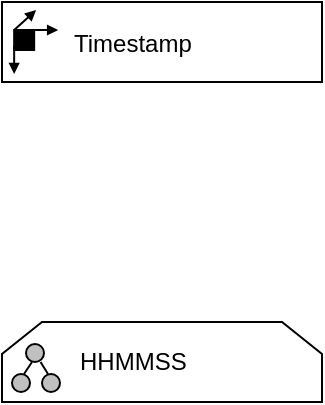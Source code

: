 <mxfile version="25.0.3">
  <diagram name="Seite-1" id="D6MCeGrKerhMQp70AOl7">
    <mxGraphModel dx="2586" dy="1394" grid="1" gridSize="10" guides="1" tooltips="1" connect="1" arrows="1" fold="1" page="1" pageScale="1" pageWidth="827" pageHeight="1169" math="0" shadow="0">
      <root>
        <mxCell id="0" />
        <mxCell id="1" parent="0" />
        <object label="Timestamp" btelligentADAPTType="Dimension" btelligentLibrary="ADAPT" id="JcKF2ojR-ty8W29sog4p-24">
          <mxCell style="group;fillColor=default;resizable=0;expand=0;recursiveResize=0;dropTarget=1;align=left;verticalAlign=middle;spacingLeft=34;rotatable=0;editable=1;movable=1;deletable=1;locked=0;connectable=1;metaEdit=0;backgroundOutline=0;" connectable="0" vertex="1" parent="1">
            <mxGeometry x="200" y="160" width="160" height="40" as="geometry" />
          </mxCell>
        </object>
        <object label="ADAPT Dimension" btelligentShapeType="Dimension" id="JcKF2ojR-ty8W29sog4p-25">
          <mxCell style="rounded=0;whiteSpace=wrap;html=1;align=left;spacingLeft=37;fontStyle=0;fontFamily=Helvetica;fontSize=8;container=0;fillColor=none;fontColor=none;noLabel=1;connectable=1;allowArrows=0;expand=0;movable=1;resizable=1;deletable=1;cloneable=0;rotatable=1;recursiveResize=0;editable=1;locked=0;" vertex="1" parent="JcKF2ojR-ty8W29sog4p-24">
            <mxGeometry width="160" height="40" as="geometry" />
          </mxCell>
        </object>
        <mxCell id="JcKF2ojR-ty8W29sog4p-26" value="" style="group;deletable=0;cloneable=0;rotatable=0;resizable=0;movable=0;expand=0;recursiveResize=0;dropTarget=0;allowArrows=0;container=0;editable=0;" connectable="0" vertex="1" parent="JcKF2ojR-ty8W29sog4p-24">
          <mxGeometry x="6.08" y="4" width="22" height="32" as="geometry" />
        </mxCell>
        <mxCell id="JcKF2ojR-ty8W29sog4p-27" value="" style="group;cloneable=0;deletable=0;rotatable=0;resizable=0;movable=0;expand=0;recursiveResize=0;dropTarget=0;allowArrows=0;editable=0;" connectable="0" vertex="1" parent="JcKF2ojR-ty8W29sog4p-24">
          <mxGeometry x="6.08" y="4" width="22" height="32" as="geometry" />
        </mxCell>
        <mxCell id="JcKF2ojR-ty8W29sog4p-28" value="" style="rounded=0;whiteSpace=wrap;html=1;fillColor=#000000;fontColor=#ffffff;strokeColor=#000000;strokeWidth=1;deletable=1;cloneable=0;movable=0;editable=0;resizable=0;rotatable=0;locked=0;connectable=0;container=0;expand=0;recursiveResize=0;allowArrows=0;" vertex="1" parent="JcKF2ojR-ty8W29sog4p-27">
          <mxGeometry y="10" width="10" height="10" as="geometry" />
        </mxCell>
        <mxCell id="JcKF2ojR-ty8W29sog4p-29" value="" style="endArrow=block;html=1;rounded=0;endFill=1;startSize=2;endSize=3;strokeWidth=1;deletable=1;cloneable=0;movable=1;editable=0;resizable=1;rotatable=1;locked=0;connectable=1;" edge="1" parent="JcKF2ojR-ty8W29sog4p-27">
          <mxGeometry width="50" height="50" relative="1" as="geometry">
            <mxPoint x="9" y="10" as="sourcePoint" />
            <mxPoint x="22" y="10" as="targetPoint" />
          </mxGeometry>
        </mxCell>
        <mxCell id="JcKF2ojR-ty8W29sog4p-30" value="" style="endArrow=block;html=1;rounded=0;endFill=1;startSize=2;endSize=3;strokeWidth=1;deletable=1;cloneable=0;movable=1;editable=0;resizable=1;rotatable=1;locked=0;connectable=1;" edge="1" parent="JcKF2ojR-ty8W29sog4p-27">
          <mxGeometry width="50" height="50" relative="1" as="geometry">
            <mxPoint y="18" as="sourcePoint" />
            <mxPoint y="32" as="targetPoint" />
          </mxGeometry>
        </mxCell>
        <mxCell id="JcKF2ojR-ty8W29sog4p-31" value="" style="endArrow=block;html=1;rounded=0;endFill=1;startSize=2;endSize=3;strokeWidth=1;deletable=1;cloneable=0;movable=1;editable=1;resizable=1;rotatable=1;locked=0;connectable=1;" edge="1" parent="JcKF2ojR-ty8W29sog4p-27">
          <mxGeometry width="50" height="50" relative="1" as="geometry">
            <mxPoint y="10" as="sourcePoint" />
            <mxPoint x="11" as="targetPoint" />
          </mxGeometry>
        </mxCell>
        <UserObject label="" btelligentShapeType="Hierarchy" btelligentLibrary="ADAPT" id="JcKF2ojR-ty8W29sog4p-32">
          <mxCell style="group" vertex="1" connectable="0" parent="1">
            <mxGeometry x="200" y="320" width="160" height="40" as="geometry" />
          </mxCell>
        </UserObject>
        <mxCell id="JcKF2ojR-ty8W29sog4p-33" value="HHMMSS" style="shape=loopLimit;whiteSpace=wrap;html=1;size=20;verticalAlign=middle;spacingLeft=37;align=left;" vertex="1" parent="JcKF2ojR-ty8W29sog4p-32">
          <mxGeometry width="160" height="40" as="geometry" />
        </mxCell>
        <mxCell id="JcKF2ojR-ty8W29sog4p-34" value="" style="group" vertex="1" connectable="0" parent="JcKF2ojR-ty8W29sog4p-32">
          <mxGeometry x="5" y="11" width="24" height="24" as="geometry" />
        </mxCell>
        <mxCell id="JcKF2ojR-ty8W29sog4p-35" style="vsdxID=8;fillColor=#C0C0C0;gradientColor=none;shape=stencil(rVFBDsIwDHtNj5VCK14wxj8ilm0VZZ3SAuX3tAoIBhwQ4mbHjhMlyjZxxJmUgZg47OnsujQqu1HGuGkkdqkgZVtlmz4wDRyOUyd8xuqs6BBONSFLH9QOAxdha6FbcSLvisR5oQEvvfegFXyMgqwxu6g5JEwuTIupHnkgXcbo3uNwyxEpnonmt/Ivi/1nLfhirQIeZ+6d9/KlZ/31LaUkL7XtFQ==);strokeColor=#000000;spacingTop=-3;spacingBottom=-3;spacingLeft=-3;spacingRight=-3;points=[];labelBackgroundColor=none;rounded=0;html=1;whiteSpace=wrap;" vertex="1" parent="JcKF2ojR-ty8W29sog4p-34">
          <mxGeometry y="15" width="9" height="9" as="geometry" />
        </mxCell>
        <mxCell id="JcKF2ojR-ty8W29sog4p-36" style="vsdxID=9;fillColor=#C0C0C0;gradientColor=none;shape=stencil(rVFBDsIwDHtNj5VCK14wxj8ilm0VZZ3SAuX3tAoIBhwQ4mbHjhMlyjZxxJmUgZg47OnsujQqu1HGuGkkdqkgZVtlmz4wDRyOUyd8xuqs6BBONSFLH9QOAxdha6FbcSLvisR5oQEvvfegFXyMgqwxu6g5JEwuTIupHnkgXcbo3uNwyxEpnonmt/Ivi/1nLfhirQIeZ+6d9/KlZ/31LaUkL7XtFQ==);strokeColor=#000000;spacingTop=-3;spacingBottom=-3;spacingLeft=-3;spacingRight=-3;points=[];labelBackgroundColor=none;rounded=0;html=1;whiteSpace=wrap;" vertex="1" parent="JcKF2ojR-ty8W29sog4p-34">
          <mxGeometry x="15" y="15" width="9" height="9" as="geometry" />
        </mxCell>
        <mxCell id="JcKF2ojR-ty8W29sog4p-37" style="vsdxID=10;fillColor=#C0C0C0;gradientColor=none;shape=stencil(rVFBDsIwDHtNj5VCK14wxj8ilm0VZZ3SAuX3tAoIBhwQ4mbHjhMlyjZxxJmUgZg47OnsujQqu1HGuGkkdqkgZVtlmz4wDRyOUyd8xuqs6BBONSFLH9QOAxdha6FbcSLvisR5oQEvvfegFXyMgqwxu6g5JEwuTIupHnkgXcbo3uNwyxEpnonmt/Ivi/1nLfhirQIeZ+6d9/KlZ/31LaUkL7XtFQ==);strokeColor=#000000;spacingTop=-3;spacingBottom=-3;spacingLeft=-3;spacingRight=-3;points=[];labelBackgroundColor=none;rounded=0;html=1;whiteSpace=wrap;" vertex="1" parent="JcKF2ojR-ty8W29sog4p-34">
          <mxGeometry x="7" width="9" height="9" as="geometry" />
        </mxCell>
        <mxCell id="JcKF2ojR-ty8W29sog4p-38" value="" style="vsdxID=11;edgeStyle=none;startArrow=none;endArrow=none;startSize=5;endSize=5;strokeColor=#000000;spacingTop=-3;spacingBottom=-3;spacingLeft=-3;spacingRight=-3;verticalAlign=middle;html=1;labelBackgroundColor=none;rounded=0;" edge="1" parent="JcKF2ojR-ty8W29sog4p-34">
          <mxGeometry relative="1" as="geometry">
            <Array as="points" />
            <mxPoint x="6" y="15" as="sourcePoint" />
            <mxPoint x="10" y="9" as="targetPoint" />
          </mxGeometry>
        </mxCell>
        <mxCell id="JcKF2ojR-ty8W29sog4p-39" value="" style="vsdxID=12;edgeStyle=none;startArrow=none;endArrow=none;startSize=5;endSize=5;strokeColor=#000000;spacingTop=-3;spacingBottom=-3;spacingLeft=-3;spacingRight=-3;verticalAlign=middle;html=1;labelBackgroundColor=none;rounded=0;" edge="1" parent="JcKF2ojR-ty8W29sog4p-34" target="JcKF2ojR-ty8W29sog4p-37">
          <mxGeometry relative="1" as="geometry">
            <Array as="points" />
            <mxPoint x="18" y="15" as="sourcePoint" />
            <mxPoint x="15" y="9" as="targetPoint" />
          </mxGeometry>
        </mxCell>
      </root>
    </mxGraphModel>
  </diagram>
</mxfile>

